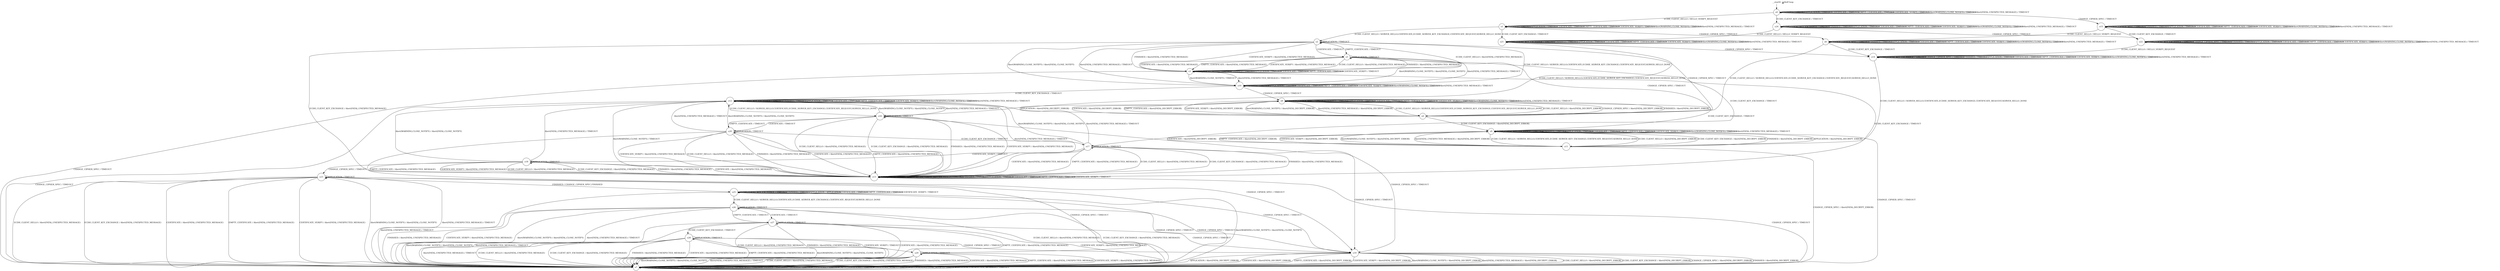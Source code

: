 digraph g {
	graph [name=g];
	s0	[label=s0,
		shape=circle];
	s0 -> s0	[key=0,
		label="FINISHED / TIMEOUT"];
	s0 -> s0	[key=1,
		label="APPLICATION / TIMEOUT"];
	s0 -> s0	[key=2,
		label="CERTIFICATE / TIMEOUT"];
	s0 -> s0	[key=3,
		label="EMPTY_CERTIFICATE / TIMEOUT"];
	s0 -> s0	[key=4,
		label="CERTIFICATE_VERIFY / TIMEOUT"];
	s0 -> s0	[key=5,
		label="Alert(WARNING,CLOSE_NOTIFY) / TIMEOUT"];
	s0 -> s0	[key=6,
		label="Alert(FATAL,UNEXPECTED_MESSAGE) / TIMEOUT"];
	s1	[label=s1,
		shape=circle];
	s0 -> s1	[key=0,
		label="ECDH_CLIENT_HELLO / HELLO_VERIFY_REQUEST"];
	s15	[label=s15,
		shape=circle];
	s0 -> s15	[key=0,
		label="CHANGE_CIPHER_SPEC / TIMEOUT"];
	s24	[label=s24,
		shape=circle];
	s0 -> s24	[key=0,
		label="ECDH_CLIENT_KEY_EXCHANGE / TIMEOUT"];
	s1 -> s1	[key=0,
		label="FINISHED / TIMEOUT"];
	s1 -> s1	[key=1,
		label="APPLICATION / TIMEOUT"];
	s1 -> s1	[key=2,
		label="CERTIFICATE / TIMEOUT"];
	s1 -> s1	[key=3,
		label="EMPTY_CERTIFICATE / TIMEOUT"];
	s1 -> s1	[key=4,
		label="CERTIFICATE_VERIFY / TIMEOUT"];
	s1 -> s1	[key=5,
		label="Alert(WARNING,CLOSE_NOTIFY) / TIMEOUT"];
	s1 -> s1	[key=6,
		label="Alert(FATAL,UNEXPECTED_MESSAGE) / TIMEOUT"];
	s2	[label=s2,
		shape=circle];
	s1 -> s2	[key=0,
		label="ECDH_CLIENT_HELLO / SERVER_HELLO,CERTIFICATE,ECDHE_SERVER_KEY_EXCHANGE,CERTIFICATE_REQUEST,SERVER_HELLO_DONE"];
	s6	[label=s6,
		shape=circle];
	s1 -> s6	[key=0,
		label="CHANGE_CIPHER_SPEC / TIMEOUT"];
	s21	[label=s21,
		shape=circle];
	s1 -> s21	[key=0,
		label="ECDH_CLIENT_KEY_EXCHANGE / TIMEOUT"];
	s15 -> s15	[key=0,
		label="CHANGE_CIPHER_SPEC / TIMEOUT"];
	s15 -> s15	[key=1,
		label="FINISHED / TIMEOUT"];
	s15 -> s15	[key=2,
		label="APPLICATION / TIMEOUT"];
	s15 -> s15	[key=3,
		label="CERTIFICATE / TIMEOUT"];
	s15 -> s15	[key=4,
		label="EMPTY_CERTIFICATE / TIMEOUT"];
	s15 -> s15	[key=5,
		label="CERTIFICATE_VERIFY / TIMEOUT"];
	s15 -> s15	[key=6,
		label="Alert(WARNING,CLOSE_NOTIFY) / TIMEOUT"];
	s15 -> s15	[key=7,
		label="Alert(FATAL,UNEXPECTED_MESSAGE) / TIMEOUT"];
	s15 -> s6	[key=0,
		label="ECDH_CLIENT_HELLO / HELLO_VERIFY_REQUEST"];
	s22	[label=s22,
		shape=circle];
	s15 -> s22	[key=0,
		label="ECDH_CLIENT_KEY_EXCHANGE / TIMEOUT"];
	s24 -> s24	[key=0,
		label="ECDH_CLIENT_KEY_EXCHANGE / TIMEOUT"];
	s24 -> s24	[key=1,
		label="FINISHED / TIMEOUT"];
	s24 -> s24	[key=2,
		label="APPLICATION / TIMEOUT"];
	s24 -> s24	[key=3,
		label="CERTIFICATE / TIMEOUT"];
	s24 -> s24	[key=4,
		label="EMPTY_CERTIFICATE / TIMEOUT"];
	s24 -> s24	[key=5,
		label="CERTIFICATE_VERIFY / TIMEOUT"];
	s24 -> s24	[key=6,
		label="Alert(WARNING,CLOSE_NOTIFY) / TIMEOUT"];
	s24 -> s24	[key=7,
		label="Alert(FATAL,UNEXPECTED_MESSAGE) / TIMEOUT"];
	s24 -> s21	[key=0,
		label="ECDH_CLIENT_HELLO / HELLO_VERIFY_REQUEST"];
	s24 -> s22	[key=0,
		label="CHANGE_CIPHER_SPEC / TIMEOUT"];
	s2 -> s2	[key=0,
		label="APPLICATION / TIMEOUT"];
	s3	[label=s3,
		shape=circle];
	s2 -> s3	[key=0,
		label="ECDH_CLIENT_HELLO / Alert(FATAL,UNEXPECTED_MESSAGE)"];
	s2 -> s3	[key=1,
		label="FINISHED / Alert(FATAL,UNEXPECTED_MESSAGE)"];
	s2 -> s3	[key=2,
		label="CERTIFICATE_VERIFY / Alert(FATAL,UNEXPECTED_MESSAGE)"];
	s4	[label=s4,
		shape=circle];
	s2 -> s4	[key=0,
		label="CHANGE_CIPHER_SPEC / TIMEOUT"];
	s5	[label=s5,
		shape=circle];
	s2 -> s5	[key=0,
		label="CERTIFICATE / TIMEOUT"];
	s2 -> s5	[key=1,
		label="EMPTY_CERTIFICATE / TIMEOUT"];
	s10	[label=s10,
		shape=circle];
	s2 -> s10	[key=0,
		label="Alert(WARNING,CLOSE_NOTIFY) / Alert(FATAL,CLOSE_NOTIFY)"];
	s2 -> s10	[key=1,
		label="Alert(FATAL,UNEXPECTED_MESSAGE) / TIMEOUT"];
	s13	[label=s13,
		shape=circle];
	s2 -> s13	[key=0,
		label="ECDH_CLIENT_KEY_EXCHANGE / Alert(FATAL,UNEXPECTED_MESSAGE)"];
	s6 -> s6	[key=0,
		label="CHANGE_CIPHER_SPEC / TIMEOUT"];
	s6 -> s6	[key=1,
		label="FINISHED / TIMEOUT"];
	s6 -> s6	[key=2,
		label="APPLICATION / TIMEOUT"];
	s6 -> s6	[key=3,
		label="CERTIFICATE / TIMEOUT"];
	s6 -> s6	[key=4,
		label="EMPTY_CERTIFICATE / TIMEOUT"];
	s6 -> s6	[key=5,
		label="CERTIFICATE_VERIFY / TIMEOUT"];
	s6 -> s6	[key=6,
		label="Alert(WARNING,CLOSE_NOTIFY) / TIMEOUT"];
	s6 -> s6	[key=7,
		label="Alert(FATAL,UNEXPECTED_MESSAGE) / TIMEOUT"];
	s6 -> s4	[key=0,
		label="ECDH_CLIENT_HELLO / SERVER_HELLO,CERTIFICATE,ECDHE_SERVER_KEY_EXCHANGE,CERTIFICATE_REQUEST,SERVER_HELLO_DONE"];
	s14	[label=s14,
		shape=circle];
	s6 -> s14	[key=0,
		label="ECDH_CLIENT_KEY_EXCHANGE / TIMEOUT"];
	s21 -> s21	[key=0,
		label="ECDH_CLIENT_KEY_EXCHANGE / TIMEOUT"];
	s21 -> s21	[key=1,
		label="FINISHED / TIMEOUT"];
	s21 -> s21	[key=2,
		label="APPLICATION / TIMEOUT"];
	s21 -> s21	[key=3,
		label="CERTIFICATE / TIMEOUT"];
	s21 -> s21	[key=4,
		label="EMPTY_CERTIFICATE / TIMEOUT"];
	s21 -> s21	[key=5,
		label="CERTIFICATE_VERIFY / TIMEOUT"];
	s21 -> s21	[key=6,
		label="Alert(WARNING,CLOSE_NOTIFY) / TIMEOUT"];
	s21 -> s21	[key=7,
		label="Alert(FATAL,UNEXPECTED_MESSAGE) / TIMEOUT"];
	s21 -> s14	[key=0,
		label="CHANGE_CIPHER_SPEC / TIMEOUT"];
	s16	[label=s16,
		shape=circle];
	s21 -> s16	[key=0,
		label="ECDH_CLIENT_HELLO / SERVER_HELLO,CERTIFICATE,ECDHE_SERVER_KEY_EXCHANGE,CERTIFICATE_REQUEST,SERVER_HELLO_DONE"];
	s3 -> s3	[key=0,
		label="ECDH_CLIENT_HELLO / TIMEOUT"];
	s3 -> s3	[key=1,
		label="FINISHED / TIMEOUT"];
	s3 -> s3	[key=2,
		label="APPLICATION / TIMEOUT"];
	s3 -> s3	[key=3,
		label="CERTIFICATE / TIMEOUT"];
	s3 -> s3	[key=4,
		label="EMPTY_CERTIFICATE / TIMEOUT"];
	s3 -> s3	[key=5,
		label="CERTIFICATE_VERIFY / TIMEOUT"];
	s3 -> s10	[key=0,
		label="Alert(WARNING,CLOSE_NOTIFY) / TIMEOUT"];
	s3 -> s10	[key=1,
		label="Alert(FATAL,UNEXPECTED_MESSAGE) / TIMEOUT"];
	s3 -> s13	[key=0,
		label="ECDH_CLIENT_KEY_EXCHANGE / TIMEOUT"];
	s7	[label=s7,
		shape=circle];
	s3 -> s7	[key=0,
		label="CHANGE_CIPHER_SPEC / TIMEOUT"];
	s8	[label=s8,
		shape=circle];
	s4 -> s8	[key=0,
		label="ECDH_CLIENT_HELLO / Alert(FATAL,DECRYPT_ERROR)"];
	s4 -> s8	[key=1,
		label="CHANGE_CIPHER_SPEC / Alert(FATAL,DECRYPT_ERROR)"];
	s4 -> s8	[key=2,
		label="FINISHED / Alert(FATAL,DECRYPT_ERROR)"];
	s4 -> s8	[key=3,
		label="APPLICATION / Alert(FATAL,DECRYPT_ERROR)"];
	s4 -> s8	[key=4,
		label="CERTIFICATE / Alert(FATAL,DECRYPT_ERROR)"];
	s4 -> s8	[key=5,
		label="EMPTY_CERTIFICATE / Alert(FATAL,DECRYPT_ERROR)"];
	s4 -> s8	[key=6,
		label="CERTIFICATE_VERIFY / Alert(FATAL,DECRYPT_ERROR)"];
	s4 -> s8	[key=7,
		label="Alert(WARNING,CLOSE_NOTIFY) / Alert(FATAL,DECRYPT_ERROR)"];
	s4 -> s8	[key=8,
		label="Alert(FATAL,UNEXPECTED_MESSAGE) / Alert(FATAL,DECRYPT_ERROR)"];
	s9	[label=s9,
		shape=circle];
	s4 -> s9	[key=0,
		label="ECDH_CLIENT_KEY_EXCHANGE / Alert(FATAL,DECRYPT_ERROR)"];
	s5 -> s3	[key=0,
		label="ECDH_CLIENT_HELLO / Alert(FATAL,UNEXPECTED_MESSAGE)"];
	s5 -> s3	[key=1,
		label="FINISHED / Alert(FATAL,UNEXPECTED_MESSAGE)"];
	s5 -> s3	[key=2,
		label="CERTIFICATE / Alert(FATAL,UNEXPECTED_MESSAGE)"];
	s5 -> s3	[key=3,
		label="EMPTY_CERTIFICATE / Alert(FATAL,UNEXPECTED_MESSAGE)"];
	s5 -> s3	[key=4,
		label="CERTIFICATE_VERIFY / Alert(FATAL,UNEXPECTED_MESSAGE)"];
	s5 -> s4	[key=0,
		label="CHANGE_CIPHER_SPEC / TIMEOUT"];
	s5 -> s5	[key=0,
		label="APPLICATION / TIMEOUT"];
	s5 -> s10	[key=0,
		label="Alert(WARNING,CLOSE_NOTIFY) / Alert(FATAL,CLOSE_NOTIFY)"];
	s5 -> s10	[key=1,
		label="Alert(FATAL,UNEXPECTED_MESSAGE) / TIMEOUT"];
	s17	[label=s17,
		shape=circle];
	s5 -> s17	[key=0,
		label="ECDH_CLIENT_KEY_EXCHANGE / TIMEOUT"];
	s10 -> s2	[key=0,
		label="ECDH_CLIENT_HELLO / SERVER_HELLO,CERTIFICATE,ECDHE_SERVER_KEY_EXCHANGE,CERTIFICATE_REQUEST,SERVER_HELLO_DONE"];
	s10 -> s10	[key=0,
		label="FINISHED / TIMEOUT"];
	s10 -> s10	[key=1,
		label="APPLICATION / TIMEOUT"];
	s10 -> s10	[key=2,
		label="CERTIFICATE / TIMEOUT"];
	s10 -> s10	[key=3,
		label="EMPTY_CERTIFICATE / TIMEOUT"];
	s10 -> s10	[key=4,
		label="CERTIFICATE_VERIFY / TIMEOUT"];
	s10 -> s10	[key=5,
		label="Alert(WARNING,CLOSE_NOTIFY) / TIMEOUT"];
	s10 -> s10	[key=6,
		label="Alert(FATAL,UNEXPECTED_MESSAGE) / TIMEOUT"];
	s10 -> s8	[key=0,
		label="CHANGE_CIPHER_SPEC / TIMEOUT"];
	s12	[label=s12,
		shape=circle];
	s10 -> s12	[key=0,
		label="ECDH_CLIENT_KEY_EXCHANGE / TIMEOUT"];
	s13 -> s13	[key=0,
		label="ECDH_CLIENT_HELLO / TIMEOUT"];
	s13 -> s13	[key=1,
		label="ECDH_CLIENT_KEY_EXCHANGE / TIMEOUT"];
	s13 -> s13	[key=2,
		label="FINISHED / TIMEOUT"];
	s13 -> s13	[key=3,
		label="APPLICATION / TIMEOUT"];
	s13 -> s13	[key=4,
		label="CERTIFICATE / TIMEOUT"];
	s13 -> s13	[key=5,
		label="EMPTY_CERTIFICATE / TIMEOUT"];
	s13 -> s13	[key=6,
		label="CERTIFICATE_VERIFY / TIMEOUT"];
	s13 -> s7	[key=0,
		label="CHANGE_CIPHER_SPEC / TIMEOUT"];
	s13 -> s12	[key=0,
		label="Alert(WARNING,CLOSE_NOTIFY) / TIMEOUT"];
	s13 -> s12	[key=1,
		label="Alert(FATAL,UNEXPECTED_MESSAGE) / TIMEOUT"];
	s7 -> s7	[key=0,
		label="ECDH_CLIENT_HELLO / TIMEOUT"];
	s7 -> s7	[key=1,
		label="ECDH_CLIENT_KEY_EXCHANGE / TIMEOUT"];
	s7 -> s7	[key=2,
		label="CHANGE_CIPHER_SPEC / TIMEOUT"];
	s7 -> s7	[key=3,
		label="FINISHED / TIMEOUT"];
	s7 -> s7	[key=4,
		label="APPLICATION / TIMEOUT"];
	s7 -> s7	[key=5,
		label="CERTIFICATE / TIMEOUT"];
	s7 -> s7	[key=6,
		label="EMPTY_CERTIFICATE / TIMEOUT"];
	s7 -> s7	[key=7,
		label="CERTIFICATE_VERIFY / TIMEOUT"];
	s7 -> s7	[key=8,
		label="Alert(WARNING,CLOSE_NOTIFY) / TIMEOUT"];
	s7 -> s7	[key=9,
		label="Alert(FATAL,UNEXPECTED_MESSAGE) / TIMEOUT"];
	s8 -> s4	[key=0,
		label="ECDH_CLIENT_HELLO / SERVER_HELLO,CERTIFICATE,ECDHE_SERVER_KEY_EXCHANGE,CERTIFICATE_REQUEST,SERVER_HELLO_DONE"];
	s8 -> s8	[key=0,
		label="CHANGE_CIPHER_SPEC / TIMEOUT"];
	s8 -> s8	[key=1,
		label="FINISHED / TIMEOUT"];
	s8 -> s8	[key=2,
		label="APPLICATION / TIMEOUT"];
	s8 -> s8	[key=3,
		label="CERTIFICATE / TIMEOUT"];
	s8 -> s8	[key=4,
		label="EMPTY_CERTIFICATE / TIMEOUT"];
	s8 -> s8	[key=5,
		label="CERTIFICATE_VERIFY / TIMEOUT"];
	s8 -> s8	[key=6,
		label="Alert(WARNING,CLOSE_NOTIFY) / TIMEOUT"];
	s8 -> s8	[key=7,
		label="Alert(FATAL,UNEXPECTED_MESSAGE) / TIMEOUT"];
	s8 -> s9	[key=0,
		label="ECDH_CLIENT_KEY_EXCHANGE / TIMEOUT"];
	s9 -> s7	[key=0,
		label="CHANGE_CIPHER_SPEC / TIMEOUT"];
	s9 -> s9	[key=0,
		label="ECDH_CLIENT_KEY_EXCHANGE / TIMEOUT"];
	s9 -> s9	[key=1,
		label="FINISHED / TIMEOUT"];
	s9 -> s9	[key=2,
		label="APPLICATION / TIMEOUT"];
	s9 -> s9	[key=3,
		label="CERTIFICATE / TIMEOUT"];
	s9 -> s9	[key=4,
		label="EMPTY_CERTIFICATE / TIMEOUT"];
	s9 -> s9	[key=5,
		label="CERTIFICATE_VERIFY / TIMEOUT"];
	s9 -> s9	[key=6,
		label="Alert(WARNING,CLOSE_NOTIFY) / TIMEOUT"];
	s9 -> s9	[key=7,
		label="Alert(FATAL,UNEXPECTED_MESSAGE) / TIMEOUT"];
	s11	[label=s11,
		shape=circle];
	s9 -> s11	[key=0,
		label="ECDH_CLIENT_HELLO / SERVER_HELLO,CERTIFICATE,ECDHE_SERVER_KEY_EXCHANGE,CERTIFICATE_REQUEST,SERVER_HELLO_DONE"];
	s17 -> s13	[key=0,
		label="ECDH_CLIENT_HELLO / Alert(FATAL,UNEXPECTED_MESSAGE)"];
	s17 -> s13	[key=1,
		label="ECDH_CLIENT_KEY_EXCHANGE / Alert(FATAL,UNEXPECTED_MESSAGE)"];
	s17 -> s13	[key=2,
		label="FINISHED / Alert(FATAL,UNEXPECTED_MESSAGE)"];
	s17 -> s13	[key=3,
		label="CERTIFICATE / Alert(FATAL,UNEXPECTED_MESSAGE)"];
	s17 -> s13	[key=4,
		label="EMPTY_CERTIFICATE / Alert(FATAL,UNEXPECTED_MESSAGE)"];
	s17 -> s17	[key=0,
		label="APPLICATION / TIMEOUT"];
	s17 -> s12	[key=0,
		label="Alert(WARNING,CLOSE_NOTIFY) / Alert(FATAL,CLOSE_NOTIFY)"];
	s17 -> s12	[key=1,
		label="Alert(FATAL,UNEXPECTED_MESSAGE) / TIMEOUT"];
	s19	[label=s19,
		shape=circle];
	s17 -> s19	[key=0,
		label="CHANGE_CIPHER_SPEC / TIMEOUT"];
	s18	[label=s18,
		shape=circle];
	s17 -> s18	[key=0,
		label="CERTIFICATE_VERIFY / TIMEOUT"];
	s14 -> s14	[key=0,
		label="ECDH_CLIENT_KEY_EXCHANGE / TIMEOUT"];
	s14 -> s14	[key=1,
		label="CHANGE_CIPHER_SPEC / TIMEOUT"];
	s14 -> s14	[key=2,
		label="FINISHED / TIMEOUT"];
	s14 -> s14	[key=3,
		label="APPLICATION / TIMEOUT"];
	s14 -> s14	[key=4,
		label="CERTIFICATE / TIMEOUT"];
	s14 -> s14	[key=5,
		label="EMPTY_CERTIFICATE / TIMEOUT"];
	s14 -> s14	[key=6,
		label="CERTIFICATE_VERIFY / TIMEOUT"];
	s14 -> s14	[key=7,
		label="Alert(WARNING,CLOSE_NOTIFY) / TIMEOUT"];
	s14 -> s14	[key=8,
		label="Alert(FATAL,UNEXPECTED_MESSAGE) / TIMEOUT"];
	s14 -> s11	[key=0,
		label="ECDH_CLIENT_HELLO / SERVER_HELLO,CERTIFICATE,ECDHE_SERVER_KEY_EXCHANGE,CERTIFICATE_REQUEST,SERVER_HELLO_DONE"];
	s11 -> s7	[key=0,
		label="CHANGE_CIPHER_SPEC / Alert(FATAL,DECRYPT_ERROR)"];
	s11 -> s9	[key=0,
		label="ECDH_CLIENT_HELLO / Alert(FATAL,DECRYPT_ERROR)"];
	s11 -> s9	[key=1,
		label="ECDH_CLIENT_KEY_EXCHANGE / Alert(FATAL,DECRYPT_ERROR)"];
	s11 -> s9	[key=2,
		label="FINISHED / Alert(FATAL,DECRYPT_ERROR)"];
	s11 -> s9	[key=3,
		label="APPLICATION / Alert(FATAL,DECRYPT_ERROR)"];
	s11 -> s9	[key=4,
		label="CERTIFICATE / Alert(FATAL,DECRYPT_ERROR)"];
	s11 -> s9	[key=5,
		label="EMPTY_CERTIFICATE / Alert(FATAL,DECRYPT_ERROR)"];
	s11 -> s9	[key=6,
		label="CERTIFICATE_VERIFY / Alert(FATAL,DECRYPT_ERROR)"];
	s11 -> s9	[key=7,
		label="Alert(WARNING,CLOSE_NOTIFY) / Alert(FATAL,DECRYPT_ERROR)"];
	s11 -> s9	[key=8,
		label="Alert(FATAL,UNEXPECTED_MESSAGE) / Alert(FATAL,DECRYPT_ERROR)"];
	s12 -> s7	[key=0,
		label="CHANGE_CIPHER_SPEC / TIMEOUT"];
	s12 -> s12	[key=0,
		label="ECDH_CLIENT_KEY_EXCHANGE / TIMEOUT"];
	s12 -> s12	[key=1,
		label="FINISHED / TIMEOUT"];
	s12 -> s12	[key=2,
		label="APPLICATION / TIMEOUT"];
	s12 -> s12	[key=3,
		label="CERTIFICATE / TIMEOUT"];
	s12 -> s12	[key=4,
		label="EMPTY_CERTIFICATE / TIMEOUT"];
	s12 -> s12	[key=5,
		label="CERTIFICATE_VERIFY / TIMEOUT"];
	s12 -> s12	[key=6,
		label="Alert(WARNING,CLOSE_NOTIFY) / TIMEOUT"];
	s12 -> s12	[key=7,
		label="Alert(FATAL,UNEXPECTED_MESSAGE) / TIMEOUT"];
	s12 -> s16	[key=0,
		label="ECDH_CLIENT_HELLO / SERVER_HELLO,CERTIFICATE,ECDHE_SERVER_KEY_EXCHANGE,CERTIFICATE_REQUEST,SERVER_HELLO_DONE"];
	s16 -> s13	[key=0,
		label="ECDH_CLIENT_HELLO / Alert(FATAL,UNEXPECTED_MESSAGE)"];
	s16 -> s13	[key=1,
		label="ECDH_CLIENT_KEY_EXCHANGE / Alert(FATAL,UNEXPECTED_MESSAGE)"];
	s16 -> s13	[key=2,
		label="FINISHED / Alert(FATAL,UNEXPECTED_MESSAGE)"];
	s16 -> s13	[key=3,
		label="CERTIFICATE_VERIFY / Alert(FATAL,UNEXPECTED_MESSAGE)"];
	s16 -> s12	[key=0,
		label="Alert(WARNING,CLOSE_NOTIFY) / Alert(FATAL,CLOSE_NOTIFY)"];
	s16 -> s12	[key=1,
		label="Alert(FATAL,UNEXPECTED_MESSAGE) / TIMEOUT"];
	s16 -> s16	[key=0,
		label="APPLICATION / TIMEOUT"];
	s16 -> s19	[key=0,
		label="CHANGE_CIPHER_SPEC / TIMEOUT"];
	s20	[label=s20,
		shape=circle];
	s16 -> s20	[key=0,
		label="CERTIFICATE / TIMEOUT"];
	s16 -> s20	[key=1,
		label="EMPTY_CERTIFICATE / TIMEOUT"];
	s22 -> s14	[key=0,
		label="ECDH_CLIENT_HELLO / HELLO_VERIFY_REQUEST"];
	s22 -> s22	[key=0,
		label="ECDH_CLIENT_KEY_EXCHANGE / TIMEOUT"];
	s22 -> s22	[key=1,
		label="CHANGE_CIPHER_SPEC / TIMEOUT"];
	s22 -> s22	[key=2,
		label="FINISHED / TIMEOUT"];
	s22 -> s22	[key=3,
		label="APPLICATION / TIMEOUT"];
	s22 -> s22	[key=4,
		label="CERTIFICATE / TIMEOUT"];
	s22 -> s22	[key=5,
		label="EMPTY_CERTIFICATE / TIMEOUT"];
	s22 -> s22	[key=6,
		label="CERTIFICATE_VERIFY / TIMEOUT"];
	s22 -> s22	[key=7,
		label="Alert(WARNING,CLOSE_NOTIFY) / TIMEOUT"];
	s22 -> s22	[key=8,
		label="Alert(FATAL,UNEXPECTED_MESSAGE) / TIMEOUT"];
	s19 -> s7	[key=0,
		label="ECDH_CLIENT_HELLO / Alert(FATAL,DECRYPT_ERROR)"];
	s19 -> s7	[key=1,
		label="ECDH_CLIENT_KEY_EXCHANGE / Alert(FATAL,DECRYPT_ERROR)"];
	s19 -> s7	[key=2,
		label="CHANGE_CIPHER_SPEC / Alert(FATAL,DECRYPT_ERROR)"];
	s19 -> s7	[key=3,
		label="FINISHED / Alert(FATAL,DECRYPT_ERROR)"];
	s19 -> s7	[key=4,
		label="APPLICATION / Alert(FATAL,DECRYPT_ERROR)"];
	s19 -> s7	[key=5,
		label="CERTIFICATE / Alert(FATAL,DECRYPT_ERROR)"];
	s19 -> s7	[key=6,
		label="EMPTY_CERTIFICATE / Alert(FATAL,DECRYPT_ERROR)"];
	s19 -> s7	[key=7,
		label="CERTIFICATE_VERIFY / Alert(FATAL,DECRYPT_ERROR)"];
	s19 -> s7	[key=8,
		label="Alert(WARNING,CLOSE_NOTIFY) / Alert(FATAL,DECRYPT_ERROR)"];
	s19 -> s7	[key=9,
		label="Alert(FATAL,UNEXPECTED_MESSAGE) / Alert(FATAL,DECRYPT_ERROR)"];
	s20 -> s13	[key=0,
		label="ECDH_CLIENT_HELLO / Alert(FATAL,UNEXPECTED_MESSAGE)"];
	s20 -> s13	[key=1,
		label="FINISHED / Alert(FATAL,UNEXPECTED_MESSAGE)"];
	s20 -> s13	[key=2,
		label="CERTIFICATE / Alert(FATAL,UNEXPECTED_MESSAGE)"];
	s20 -> s13	[key=3,
		label="EMPTY_CERTIFICATE / Alert(FATAL,UNEXPECTED_MESSAGE)"];
	s20 -> s13	[key=4,
		label="CERTIFICATE_VERIFY / Alert(FATAL,UNEXPECTED_MESSAGE)"];
	s20 -> s17	[key=0,
		label="ECDH_CLIENT_KEY_EXCHANGE / TIMEOUT"];
	s20 -> s12	[key=0,
		label="Alert(WARNING,CLOSE_NOTIFY) / Alert(FATAL,CLOSE_NOTIFY)"];
	s20 -> s12	[key=1,
		label="Alert(FATAL,UNEXPECTED_MESSAGE) / TIMEOUT"];
	s20 -> s19	[key=0,
		label="CHANGE_CIPHER_SPEC / TIMEOUT"];
	s20 -> s20	[key=0,
		label="APPLICATION / TIMEOUT"];
	s18 -> s13	[key=0,
		label="ECDH_CLIENT_HELLO / Alert(FATAL,UNEXPECTED_MESSAGE)"];
	s18 -> s13	[key=1,
		label="ECDH_CLIENT_KEY_EXCHANGE / Alert(FATAL,UNEXPECTED_MESSAGE)"];
	s18 -> s13	[key=2,
		label="FINISHED / Alert(FATAL,UNEXPECTED_MESSAGE)"];
	s18 -> s13	[key=3,
		label="CERTIFICATE / Alert(FATAL,UNEXPECTED_MESSAGE)"];
	s18 -> s13	[key=4,
		label="EMPTY_CERTIFICATE / Alert(FATAL,UNEXPECTED_MESSAGE)"];
	s18 -> s13	[key=5,
		label="CERTIFICATE_VERIFY / Alert(FATAL,UNEXPECTED_MESSAGE)"];
	s18 -> s12	[key=0,
		label="Alert(WARNING,CLOSE_NOTIFY) / Alert(FATAL,CLOSE_NOTIFY)"];
	s18 -> s12	[key=1,
		label="Alert(FATAL,UNEXPECTED_MESSAGE) / TIMEOUT"];
	s18 -> s18	[key=0,
		label="APPLICATION / TIMEOUT"];
	s23	[label=s23,
		shape=circle];
	s18 -> s23	[key=0,
		label="CHANGE_CIPHER_SPEC / TIMEOUT"];
	s23 -> s7	[key=0,
		label="ECDH_CLIENT_HELLO / Alert(FATAL,UNEXPECTED_MESSAGE)"];
	s23 -> s7	[key=1,
		label="ECDH_CLIENT_KEY_EXCHANGE / Alert(FATAL,UNEXPECTED_MESSAGE)"];
	s23 -> s7	[key=2,
		label="CERTIFICATE / Alert(FATAL,UNEXPECTED_MESSAGE)"];
	s23 -> s7	[key=3,
		label="EMPTY_CERTIFICATE / Alert(FATAL,UNEXPECTED_MESSAGE)"];
	s23 -> s7	[key=4,
		label="CERTIFICATE_VERIFY / Alert(FATAL,UNEXPECTED_MESSAGE)"];
	s23 -> s7	[key=5,
		label="Alert(WARNING,CLOSE_NOTIFY) / Alert(FATAL,CLOSE_NOTIFY)"];
	s23 -> s7	[key=6,
		label="Alert(FATAL,UNEXPECTED_MESSAGE) / TIMEOUT"];
	s23 -> s19	[key=0,
		label="CHANGE_CIPHER_SPEC / TIMEOUT"];
	s23 -> s23	[key=0,
		label="APPLICATION / TIMEOUT"];
	s25	[label=s25,
		shape=circle];
	s23 -> s25	[key=0,
		label="FINISHED / CHANGE_CIPHER_SPEC,FINISHED"];
	s25 -> s7	[key=0,
		label="CHANGE_CIPHER_SPEC / TIMEOUT"];
	s25 -> s7	[key=1,
		label="Alert(WARNING,CLOSE_NOTIFY) / Alert(FATAL,CLOSE_NOTIFY)"];
	s25 -> s7	[key=2,
		label="Alert(FATAL,UNEXPECTED_MESSAGE) / TIMEOUT"];
	s25 -> s25	[key=0,
		label="ECDH_CLIENT_KEY_EXCHANGE / TIMEOUT"];
	s25 -> s25	[key=1,
		label="FINISHED / TIMEOUT"];
	s25 -> s25	[key=2,
		label="APPLICATION / APPLICATION"];
	s25 -> s25	[key=3,
		label="CERTIFICATE / TIMEOUT"];
	s25 -> s25	[key=4,
		label="EMPTY_CERTIFICATE / TIMEOUT"];
	s25 -> s25	[key=5,
		label="CERTIFICATE_VERIFY / TIMEOUT"];
	s26	[label=s26,
		shape=circle];
	s25 -> s26	[key=0,
		label="ECDH_CLIENT_HELLO / SERVER_HELLO,CERTIFICATE,ECDHE_SERVER_KEY_EXCHANGE,CERTIFICATE_REQUEST,SERVER_HELLO_DONE"];
	s26 -> s7	[key=0,
		label="ECDH_CLIENT_HELLO / Alert(FATAL,UNEXPECTED_MESSAGE)"];
	s26 -> s7	[key=1,
		label="ECDH_CLIENT_KEY_EXCHANGE / Alert(FATAL,UNEXPECTED_MESSAGE)"];
	s26 -> s7	[key=2,
		label="FINISHED / Alert(FATAL,UNEXPECTED_MESSAGE)"];
	s26 -> s7	[key=3,
		label="CERTIFICATE_VERIFY / Alert(FATAL,UNEXPECTED_MESSAGE)"];
	s26 -> s7	[key=4,
		label="Alert(WARNING,CLOSE_NOTIFY) / Alert(FATAL,CLOSE_NOTIFY)"];
	s26 -> s7	[key=5,
		label="Alert(FATAL,UNEXPECTED_MESSAGE) / TIMEOUT"];
	s26 -> s19	[key=0,
		label="CHANGE_CIPHER_SPEC / TIMEOUT"];
	s26 -> s26	[key=0,
		label="APPLICATION / TIMEOUT"];
	s27	[label=s27,
		shape=circle];
	s26 -> s27	[key=0,
		label="CERTIFICATE / TIMEOUT"];
	s26 -> s27	[key=1,
		label="EMPTY_CERTIFICATE / TIMEOUT"];
	s27 -> s7	[key=0,
		label="ECDH_CLIENT_HELLO / Alert(FATAL,UNEXPECTED_MESSAGE)"];
	s27 -> s7	[key=1,
		label="FINISHED / Alert(FATAL,UNEXPECTED_MESSAGE)"];
	s27 -> s7	[key=2,
		label="CERTIFICATE / Alert(FATAL,UNEXPECTED_MESSAGE)"];
	s27 -> s7	[key=3,
		label="EMPTY_CERTIFICATE / Alert(FATAL,UNEXPECTED_MESSAGE)"];
	s27 -> s7	[key=4,
		label="CERTIFICATE_VERIFY / Alert(FATAL,UNEXPECTED_MESSAGE)"];
	s27 -> s7	[key=5,
		label="Alert(WARNING,CLOSE_NOTIFY) / Alert(FATAL,CLOSE_NOTIFY)"];
	s27 -> s7	[key=6,
		label="Alert(FATAL,UNEXPECTED_MESSAGE) / TIMEOUT"];
	s27 -> s19	[key=0,
		label="CHANGE_CIPHER_SPEC / TIMEOUT"];
	s27 -> s27	[key=0,
		label="APPLICATION / TIMEOUT"];
	s28	[label=s28,
		shape=circle];
	s27 -> s28	[key=0,
		label="ECDH_CLIENT_KEY_EXCHANGE / TIMEOUT"];
	s28 -> s7	[key=0,
		label="ECDH_CLIENT_HELLO / Alert(FATAL,UNEXPECTED_MESSAGE)"];
	s28 -> s7	[key=1,
		label="ECDH_CLIENT_KEY_EXCHANGE / Alert(FATAL,UNEXPECTED_MESSAGE)"];
	s28 -> s7	[key=2,
		label="FINISHED / Alert(FATAL,UNEXPECTED_MESSAGE)"];
	s28 -> s7	[key=3,
		label="CERTIFICATE / Alert(FATAL,UNEXPECTED_MESSAGE)"];
	s28 -> s7	[key=4,
		label="EMPTY_CERTIFICATE / Alert(FATAL,UNEXPECTED_MESSAGE)"];
	s28 -> s7	[key=5,
		label="Alert(WARNING,CLOSE_NOTIFY) / Alert(FATAL,CLOSE_NOTIFY)"];
	s28 -> s7	[key=6,
		label="Alert(FATAL,UNEXPECTED_MESSAGE) / TIMEOUT"];
	s28 -> s19	[key=0,
		label="CHANGE_CIPHER_SPEC / TIMEOUT"];
	s28 -> s28	[key=0,
		label="APPLICATION / TIMEOUT"];
	s29	[label=s29,
		shape=circle];
	s28 -> s29	[key=0,
		label="CERTIFICATE_VERIFY / TIMEOUT"];
	s29 -> s7	[key=0,
		label="ECDH_CLIENT_HELLO / Alert(FATAL,UNEXPECTED_MESSAGE)"];
	s29 -> s7	[key=1,
		label="ECDH_CLIENT_KEY_EXCHANGE / Alert(FATAL,UNEXPECTED_MESSAGE)"];
	s29 -> s7	[key=2,
		label="FINISHED / Alert(FATAL,UNEXPECTED_MESSAGE)"];
	s29 -> s7	[key=3,
		label="CERTIFICATE / Alert(FATAL,UNEXPECTED_MESSAGE)"];
	s29 -> s7	[key=4,
		label="EMPTY_CERTIFICATE / Alert(FATAL,UNEXPECTED_MESSAGE)"];
	s29 -> s7	[key=5,
		label="CERTIFICATE_VERIFY / Alert(FATAL,UNEXPECTED_MESSAGE)"];
	s29 -> s7	[key=6,
		label="Alert(WARNING,CLOSE_NOTIFY) / Alert(FATAL,CLOSE_NOTIFY)"];
	s29 -> s7	[key=7,
		label="Alert(FATAL,UNEXPECTED_MESSAGE) / TIMEOUT"];
	s29 -> s23	[key=0,
		label="CHANGE_CIPHER_SPEC / TIMEOUT"];
	s29 -> s29	[key=0,
		label="APPLICATION / TIMEOUT"];
	__start0	[height=0,
		shape=none,
		width=0];
	__start0 -> s0	[key=0];
	__start0 -> __start0	[key=0,
		label="Self loop"];
}
